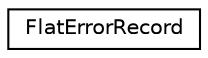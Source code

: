 digraph "Graphical Class Hierarchy"
{
 // LATEX_PDF_SIZE
  edge [fontname="Helvetica",fontsize="10",labelfontname="Helvetica",labelfontsize="10"];
  node [fontname="Helvetica",fontsize="10",shape=record];
  rankdir="LR";
  Node0 [label="FlatErrorRecord",height=0.2,width=0.4,color="black", fillcolor="white", style="filled",URL="$classmoja_1_1modules_1_1cbm_1_1FlatErrorRecord.html",tooltip=" "];
}
